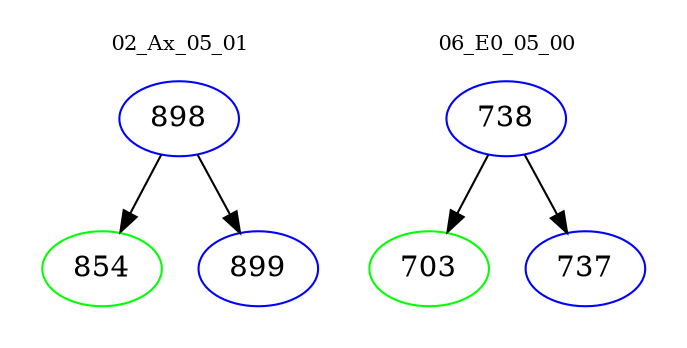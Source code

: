 digraph{
subgraph cluster_0 {
color = white
label = "02_Ax_05_01";
fontsize=10;
T0_898 [label="898", color="blue"]
T0_898 -> T0_854 [color="black"]
T0_854 [label="854", color="green"]
T0_898 -> T0_899 [color="black"]
T0_899 [label="899", color="blue"]
}
subgraph cluster_1 {
color = white
label = "06_E0_05_00";
fontsize=10;
T1_738 [label="738", color="blue"]
T1_738 -> T1_703 [color="black"]
T1_703 [label="703", color="green"]
T1_738 -> T1_737 [color="black"]
T1_737 [label="737", color="blue"]
}
}

